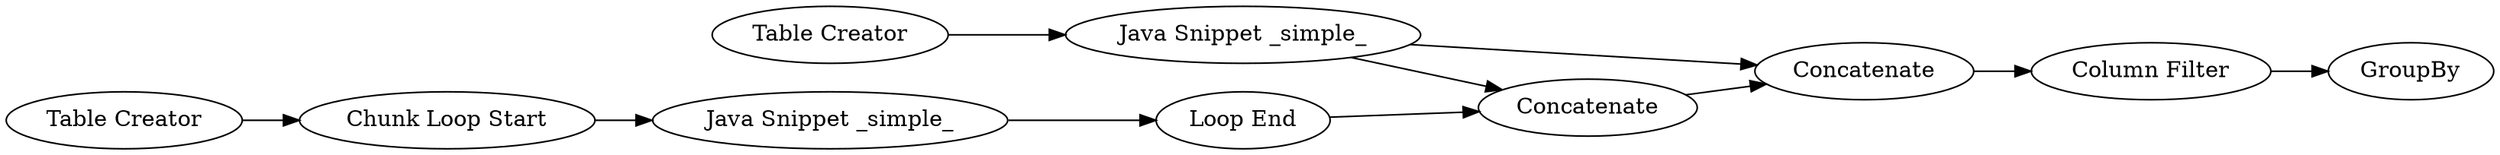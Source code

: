 digraph {
	53 -> 54
	52 -> 51
	54 -> 50
	1 -> 44
	49 -> 53
	45 -> 49
	51 -> 53
	50 -> 55
	44 -> 45
	51 -> 54
	55 [label=GroupBy]
	50 [label="Column Filter"]
	1 [label="Table Creator"]
	49 [label="Loop End"]
	44 [label="Chunk Loop Start"]
	53 [label=Concatenate]
	51 [label="Java Snippet _simple_"]
	54 [label=Concatenate]
	52 [label="Table Creator"]
	45 [label="Java Snippet _simple_"]
	rankdir=LR
}
